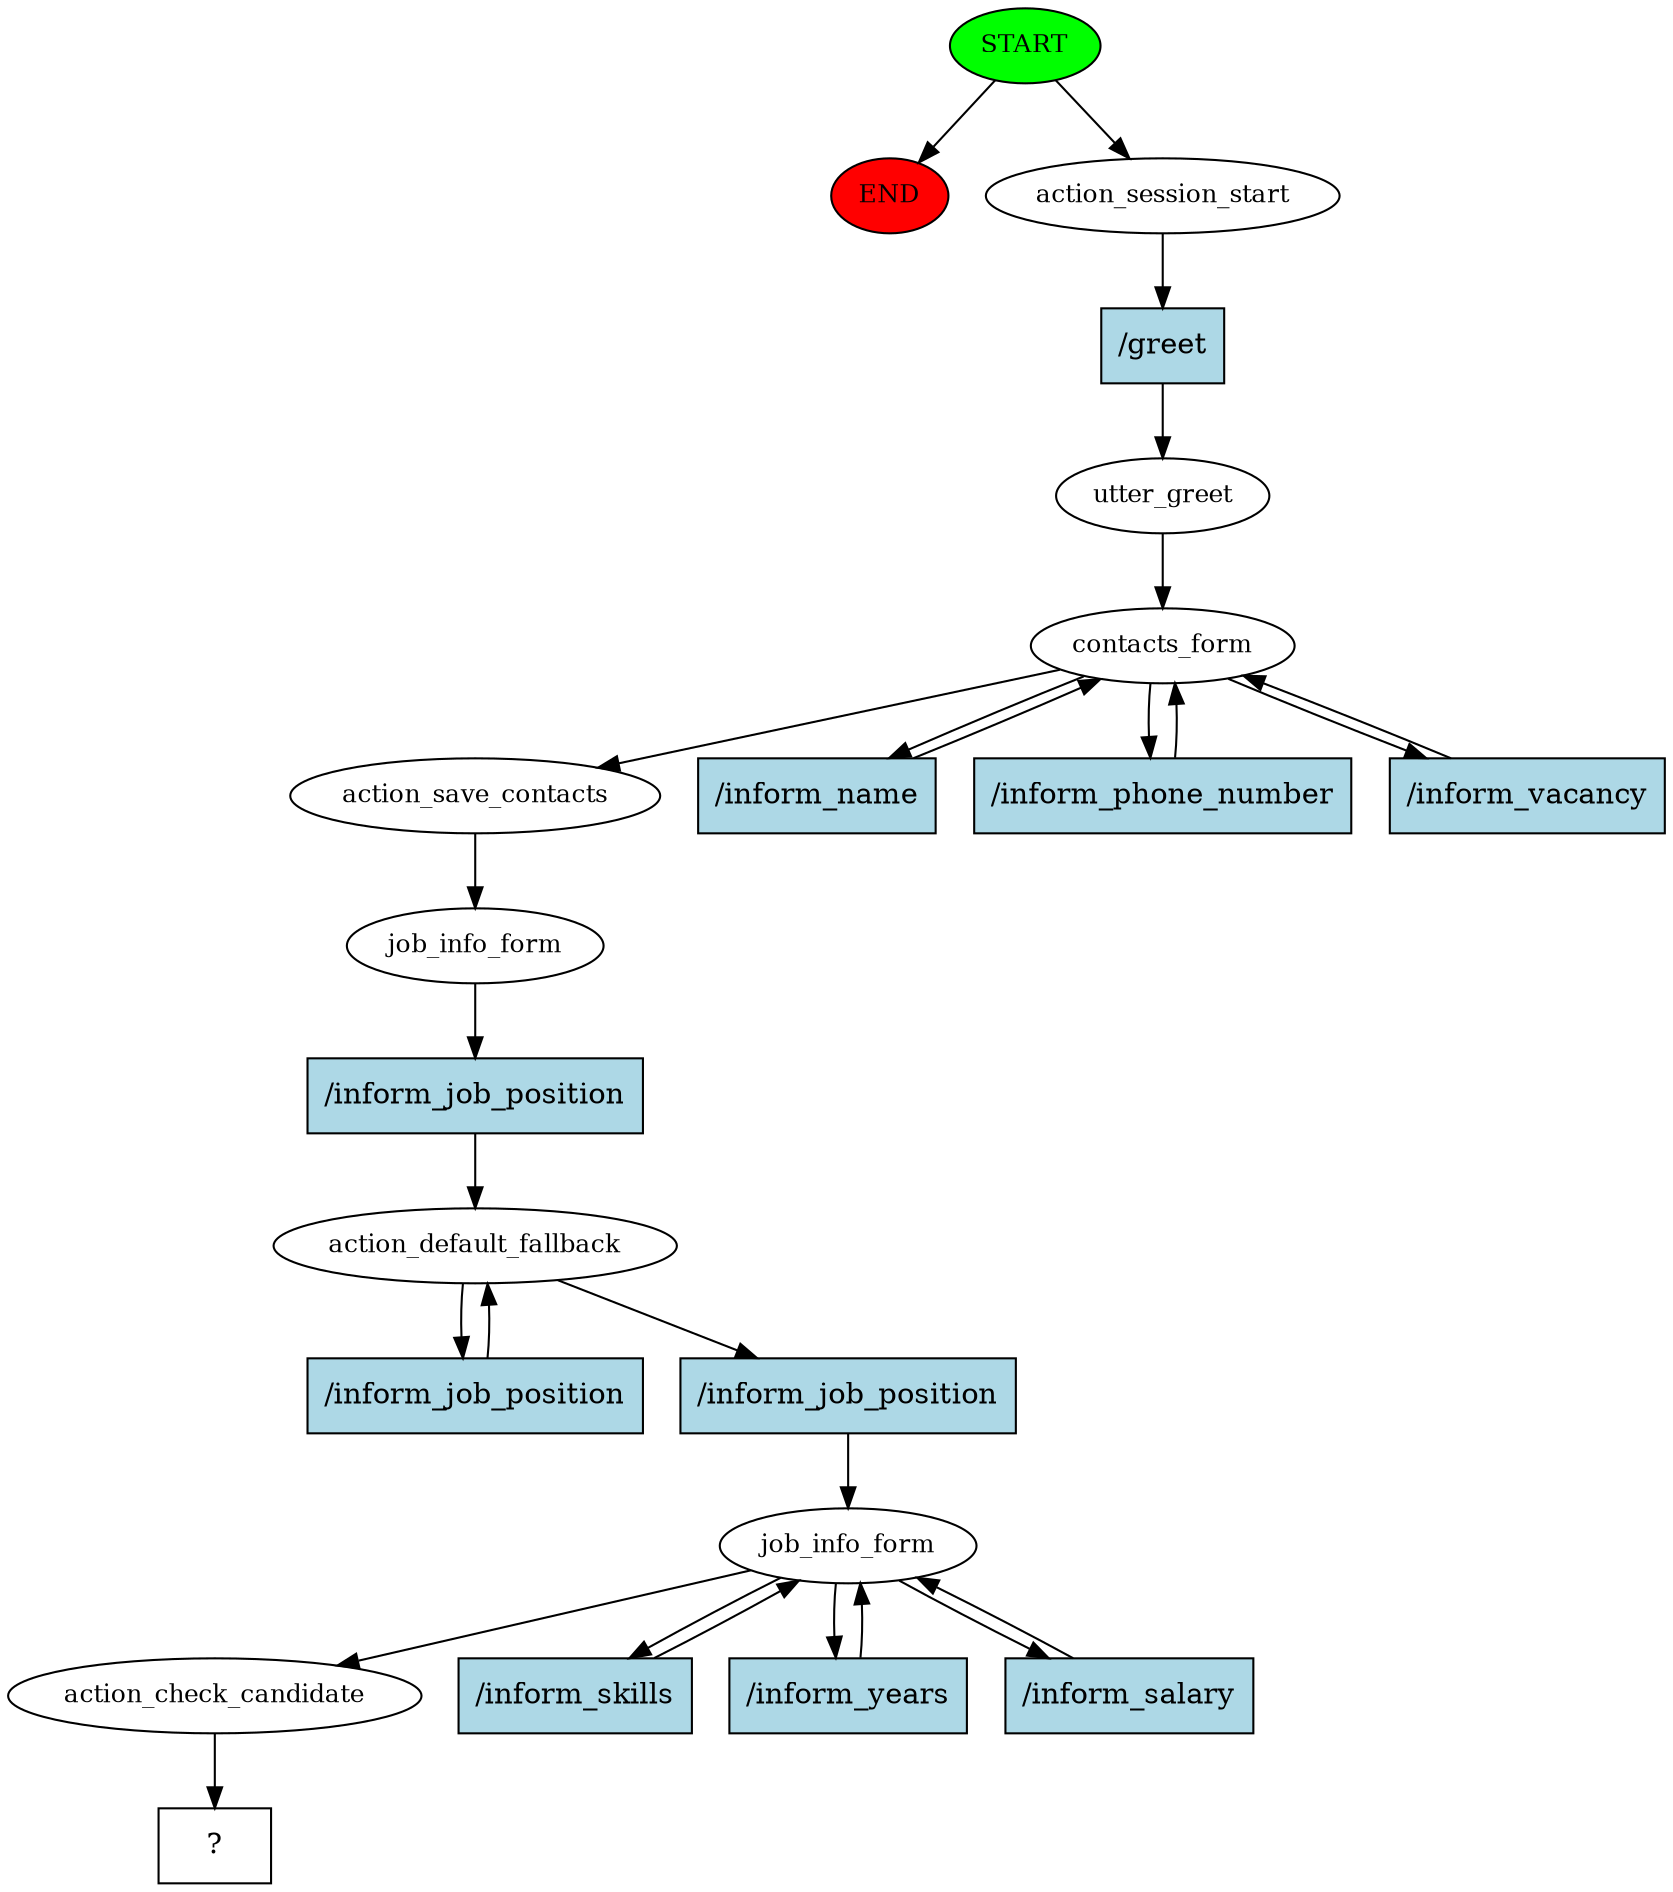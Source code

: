 digraph  {
0 [class="start active", fillcolor=green, fontsize=12, label=START, style=filled];
"-1" [class=end, fillcolor=red, fontsize=12, label=END, style=filled];
1 [class=active, fontsize=12, label=action_session_start];
2 [class=active, fontsize=12, label=utter_greet];
3 [class=active, fontsize=12, label=contacts_form];
7 [class=active, fontsize=12, label=action_save_contacts];
8 [class=active, fontsize=12, label=job_info_form];
9 [class=active, fontsize=12, label=action_default_fallback];
12 [class=active, fontsize=12, label=job_info_form];
16 [class=active, fontsize=12, label=action_check_candidate];
17 [class="intent dashed active", label="  ?  ", shape=rect];
18 [class="intent active", fillcolor=lightblue, label="/greet", shape=rect, style=filled];
19 [class="intent active", fillcolor=lightblue, label="/inform_name", shape=rect, style=filled];
20 [class="intent active", fillcolor=lightblue, label="/inform_phone_number", shape=rect, style=filled];
21 [class="intent active", fillcolor=lightblue, label="/inform_vacancy", shape=rect, style=filled];
22 [class="intent active", fillcolor=lightblue, label="/inform_job_position", shape=rect, style=filled];
23 [class="intent active", fillcolor=lightblue, label="/inform_job_position", shape=rect, style=filled];
24 [class="intent active", fillcolor=lightblue, label="/inform_job_position", shape=rect, style=filled];
25 [class="intent active", fillcolor=lightblue, label="/inform_skills", shape=rect, style=filled];
26 [class="intent active", fillcolor=lightblue, label="/inform_years", shape=rect, style=filled];
27 [class="intent active", fillcolor=lightblue, label="/inform_salary", shape=rect, style=filled];
0 -> "-1"  [class="", key=NONE, label=""];
0 -> 1  [class=active, key=NONE, label=""];
1 -> 18  [class=active, key=0];
2 -> 3  [class=active, key=NONE, label=""];
3 -> 7  [class=active, key=NONE, label=""];
3 -> 19  [class=active, key=0];
3 -> 20  [class=active, key=0];
3 -> 21  [class=active, key=0];
7 -> 8  [class=active, key=NONE, label=""];
8 -> 22  [class=active, key=0];
9 -> 23  [class=active, key=0];
9 -> 24  [class=active, key=0];
12 -> 16  [class=active, key=NONE, label=""];
12 -> 25  [class=active, key=0];
12 -> 26  [class=active, key=0];
12 -> 27  [class=active, key=0];
16 -> 17  [class=active, key=NONE, label=""];
18 -> 2  [class=active, key=0];
19 -> 3  [class=active, key=0];
20 -> 3  [class=active, key=0];
21 -> 3  [class=active, key=0];
22 -> 9  [class=active, key=0];
23 -> 9  [class=active, key=0];
24 -> 12  [class=active, key=0];
25 -> 12  [class=active, key=0];
26 -> 12  [class=active, key=0];
27 -> 12  [class=active, key=0];
}
